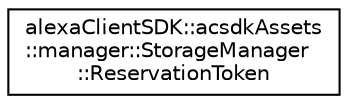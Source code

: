 digraph "Graphical Class Hierarchy"
{
 // LATEX_PDF_SIZE
  edge [fontname="Helvetica",fontsize="10",labelfontname="Helvetica",labelfontsize="10"];
  node [fontname="Helvetica",fontsize="10",shape=record];
  rankdir="LR";
  Node0 [label="alexaClientSDK::acsdkAssets\l::manager::StorageManager\l::ReservationToken",height=0.2,width=0.4,color="black", fillcolor="white", style="filled",URL="$structalexa_client_s_d_k_1_1acsdk_assets_1_1manager_1_1_storage_manager_1_1_reservation_token.html",tooltip=" "];
}
